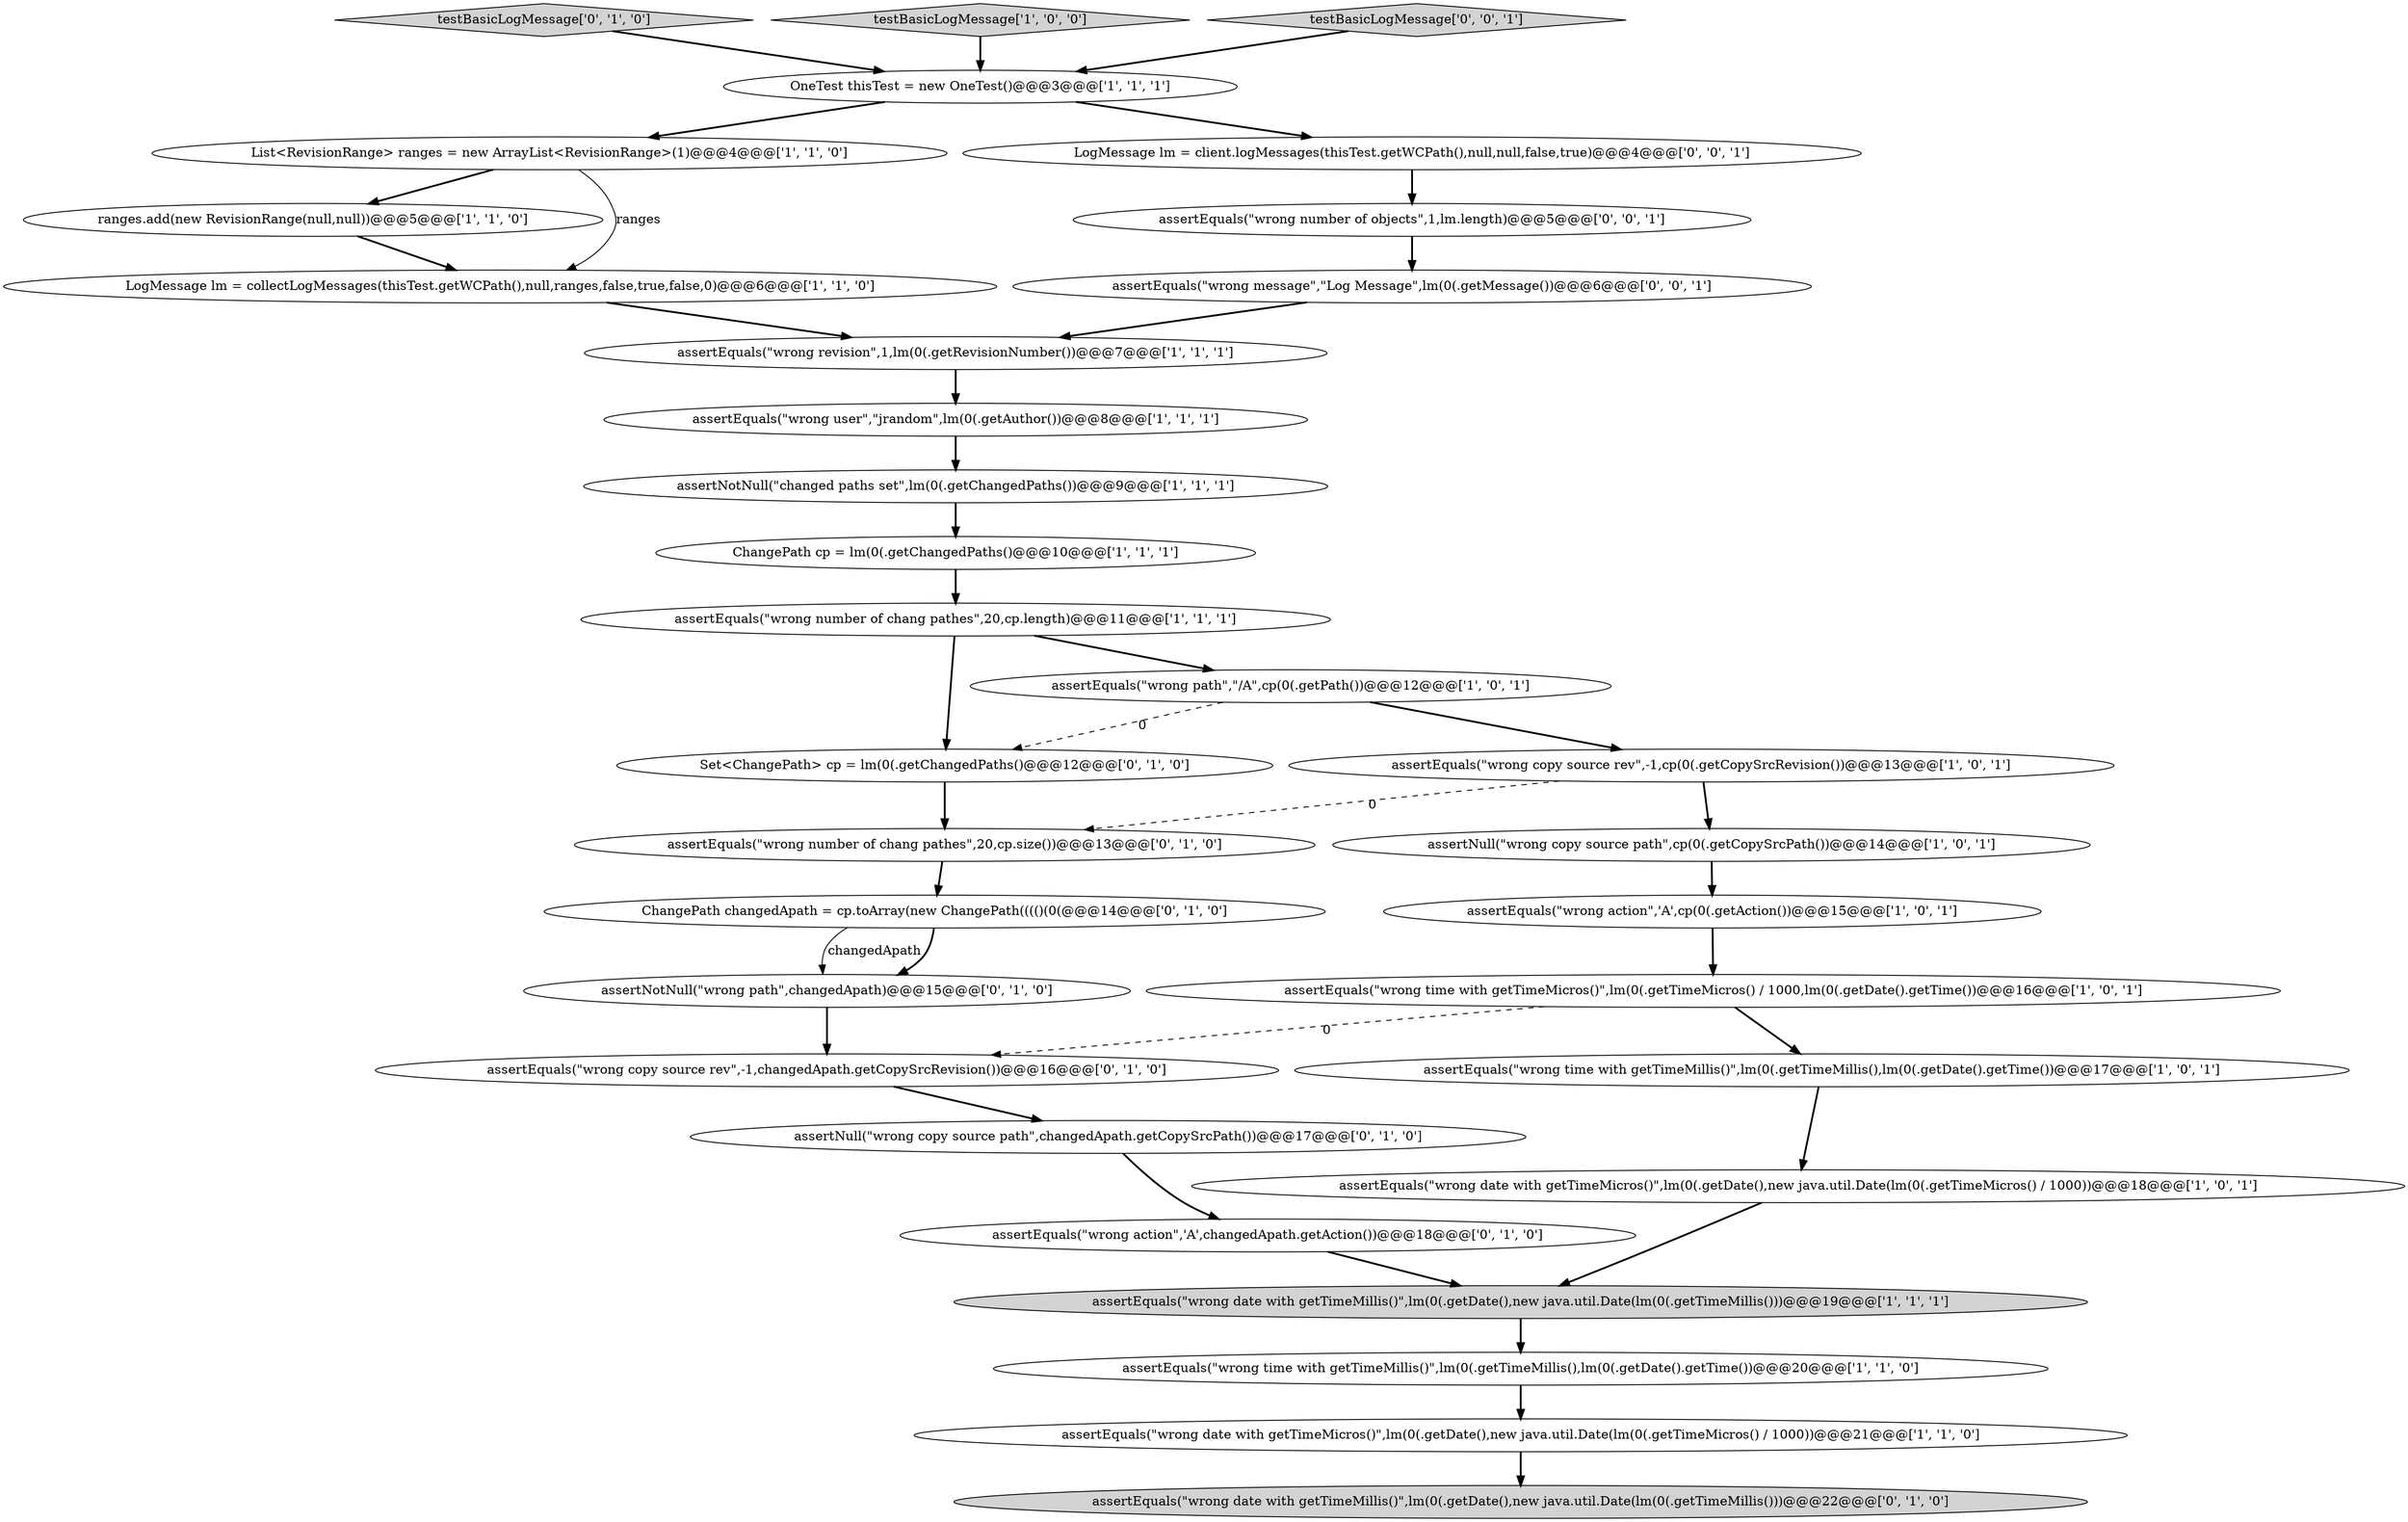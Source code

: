 digraph {
28 [style = filled, label = "assertEquals(\"wrong number of chang pathes\",20,cp.size())@@@13@@@['0', '1', '0']", fillcolor = white, shape = ellipse image = "AAA1AAABBB2BBB"];
1 [style = filled, label = "assertEquals(\"wrong date with getTimeMicros()\",lm(0(.getDate(),new java.util.Date(lm(0(.getTimeMicros() / 1000))@@@18@@@['1', '0', '1']", fillcolor = white, shape = ellipse image = "AAA0AAABBB1BBB"];
8 [style = filled, label = "assertNotNull(\"changed paths set\",lm(0(.getChangedPaths())@@@9@@@['1', '1', '1']", fillcolor = white, shape = ellipse image = "AAA0AAABBB1BBB"];
15 [style = filled, label = "assertEquals(\"wrong revision\",1,lm(0(.getRevisionNumber())@@@7@@@['1', '1', '1']", fillcolor = white, shape = ellipse image = "AAA0AAABBB1BBB"];
14 [style = filled, label = "ChangePath cp = lm(0(.getChangedPaths()@@@10@@@['1', '1', '1']", fillcolor = white, shape = ellipse image = "AAA0AAABBB1BBB"];
2 [style = filled, label = "assertEquals(\"wrong time with getTimeMicros()\",lm(0(.getTimeMicros() / 1000,lm(0(.getDate().getTime())@@@16@@@['1', '0', '1']", fillcolor = white, shape = ellipse image = "AAA0AAABBB1BBB"];
13 [style = filled, label = "assertEquals(\"wrong time with getTimeMillis()\",lm(0(.getTimeMillis(),lm(0(.getDate().getTime())@@@20@@@['1', '1', '0']", fillcolor = white, shape = ellipse image = "AAA0AAABBB1BBB"];
6 [style = filled, label = "assertEquals(\"wrong user\",\"jrandom\",lm(0(.getAuthor())@@@8@@@['1', '1', '1']", fillcolor = white, shape = ellipse image = "AAA0AAABBB1BBB"];
20 [style = filled, label = "assertEquals(\"wrong date with getTimeMillis()\",lm(0(.getDate(),new java.util.Date(lm(0(.getTimeMillis()))@@@22@@@['0', '1', '0']", fillcolor = lightgray, shape = ellipse image = "AAA0AAABBB2BBB"];
4 [style = filled, label = "ranges.add(new RevisionRange(null,null))@@@5@@@['1', '1', '0']", fillcolor = white, shape = ellipse image = "AAA0AAABBB1BBB"];
25 [style = filled, label = "testBasicLogMessage['0', '1', '0']", fillcolor = lightgray, shape = diamond image = "AAA0AAABBB2BBB"];
12 [style = filled, label = "assertEquals(\"wrong action\",'A',cp(0(.getAction())@@@15@@@['1', '0', '1']", fillcolor = white, shape = ellipse image = "AAA0AAABBB1BBB"];
9 [style = filled, label = "assertEquals(\"wrong date with getTimeMicros()\",lm(0(.getDate(),new java.util.Date(lm(0(.getTimeMicros() / 1000))@@@21@@@['1', '1', '0']", fillcolor = white, shape = ellipse image = "AAA0AAABBB1BBB"];
17 [style = filled, label = "testBasicLogMessage['1', '0', '0']", fillcolor = lightgray, shape = diamond image = "AAA0AAABBB1BBB"];
19 [style = filled, label = "assertEquals(\"wrong copy source rev\",-1,cp(0(.getCopySrcRevision())@@@13@@@['1', '0', '1']", fillcolor = white, shape = ellipse image = "AAA0AAABBB1BBB"];
10 [style = filled, label = "assertNull(\"wrong copy source path\",cp(0(.getCopySrcPath())@@@14@@@['1', '0', '1']", fillcolor = white, shape = ellipse image = "AAA0AAABBB1BBB"];
26 [style = filled, label = "assertEquals(\"wrong action\",'A',changedApath.getAction())@@@18@@@['0', '1', '0']", fillcolor = white, shape = ellipse image = "AAA1AAABBB2BBB"];
0 [style = filled, label = "OneTest thisTest = new OneTest()@@@3@@@['1', '1', '1']", fillcolor = white, shape = ellipse image = "AAA0AAABBB1BBB"];
24 [style = filled, label = "assertNull(\"wrong copy source path\",changedApath.getCopySrcPath())@@@17@@@['0', '1', '0']", fillcolor = white, shape = ellipse image = "AAA0AAABBB2BBB"];
32 [style = filled, label = "testBasicLogMessage['0', '0', '1']", fillcolor = lightgray, shape = diamond image = "AAA0AAABBB3BBB"];
7 [style = filled, label = "List<RevisionRange> ranges = new ArrayList<RevisionRange>(1)@@@4@@@['1', '1', '0']", fillcolor = white, shape = ellipse image = "AAA0AAABBB1BBB"];
30 [style = filled, label = "LogMessage lm = client.logMessages(thisTest.getWCPath(),null,null,false,true)@@@4@@@['0', '0', '1']", fillcolor = white, shape = ellipse image = "AAA0AAABBB3BBB"];
5 [style = filled, label = "assertEquals(\"wrong date with getTimeMillis()\",lm(0(.getDate(),new java.util.Date(lm(0(.getTimeMillis()))@@@19@@@['1', '1', '1']", fillcolor = lightgray, shape = ellipse image = "AAA0AAABBB1BBB"];
22 [style = filled, label = "Set<ChangePath> cp = lm(0(.getChangedPaths()@@@12@@@['0', '1', '0']", fillcolor = white, shape = ellipse image = "AAA1AAABBB2BBB"];
18 [style = filled, label = "assertEquals(\"wrong path\",\"/A\",cp(0(.getPath())@@@12@@@['1', '0', '1']", fillcolor = white, shape = ellipse image = "AAA0AAABBB1BBB"];
23 [style = filled, label = "assertEquals(\"wrong copy source rev\",-1,changedApath.getCopySrcRevision())@@@16@@@['0', '1', '0']", fillcolor = white, shape = ellipse image = "AAA1AAABBB2BBB"];
16 [style = filled, label = "assertEquals(\"wrong number of chang pathes\",20,cp.length)@@@11@@@['1', '1', '1']", fillcolor = white, shape = ellipse image = "AAA0AAABBB1BBB"];
11 [style = filled, label = "assertEquals(\"wrong time with getTimeMillis()\",lm(0(.getTimeMillis(),lm(0(.getDate().getTime())@@@17@@@['1', '0', '1']", fillcolor = white, shape = ellipse image = "AAA0AAABBB1BBB"];
31 [style = filled, label = "assertEquals(\"wrong number of objects\",1,lm.length)@@@5@@@['0', '0', '1']", fillcolor = white, shape = ellipse image = "AAA0AAABBB3BBB"];
29 [style = filled, label = "assertEquals(\"wrong message\",\"Log Message\",lm(0(.getMessage())@@@6@@@['0', '0', '1']", fillcolor = white, shape = ellipse image = "AAA0AAABBB3BBB"];
21 [style = filled, label = "assertNotNull(\"wrong path\",changedApath)@@@15@@@['0', '1', '0']", fillcolor = white, shape = ellipse image = "AAA0AAABBB2BBB"];
27 [style = filled, label = "ChangePath changedApath = cp.toArray(new ChangePath(((()(0(@@@14@@@['0', '1', '0']", fillcolor = white, shape = ellipse image = "AAA0AAABBB2BBB"];
3 [style = filled, label = "LogMessage lm = collectLogMessages(thisTest.getWCPath(),null,ranges,false,true,false,0)@@@6@@@['1', '1', '0']", fillcolor = white, shape = ellipse image = "AAA0AAABBB1BBB"];
8->14 [style = bold, label=""];
19->10 [style = bold, label=""];
27->21 [style = solid, label="changedApath"];
19->28 [style = dashed, label="0"];
14->16 [style = bold, label=""];
23->24 [style = bold, label=""];
2->11 [style = bold, label=""];
16->18 [style = bold, label=""];
0->7 [style = bold, label=""];
12->2 [style = bold, label=""];
9->20 [style = bold, label=""];
7->3 [style = solid, label="ranges"];
11->1 [style = bold, label=""];
16->22 [style = bold, label=""];
6->8 [style = bold, label=""];
15->6 [style = bold, label=""];
5->13 [style = bold, label=""];
30->31 [style = bold, label=""];
10->12 [style = bold, label=""];
28->27 [style = bold, label=""];
26->5 [style = bold, label=""];
18->19 [style = bold, label=""];
7->4 [style = bold, label=""];
22->28 [style = bold, label=""];
18->22 [style = dashed, label="0"];
3->15 [style = bold, label=""];
2->23 [style = dashed, label="0"];
29->15 [style = bold, label=""];
25->0 [style = bold, label=""];
0->30 [style = bold, label=""];
32->0 [style = bold, label=""];
13->9 [style = bold, label=""];
31->29 [style = bold, label=""];
21->23 [style = bold, label=""];
24->26 [style = bold, label=""];
4->3 [style = bold, label=""];
17->0 [style = bold, label=""];
27->21 [style = bold, label=""];
1->5 [style = bold, label=""];
}
